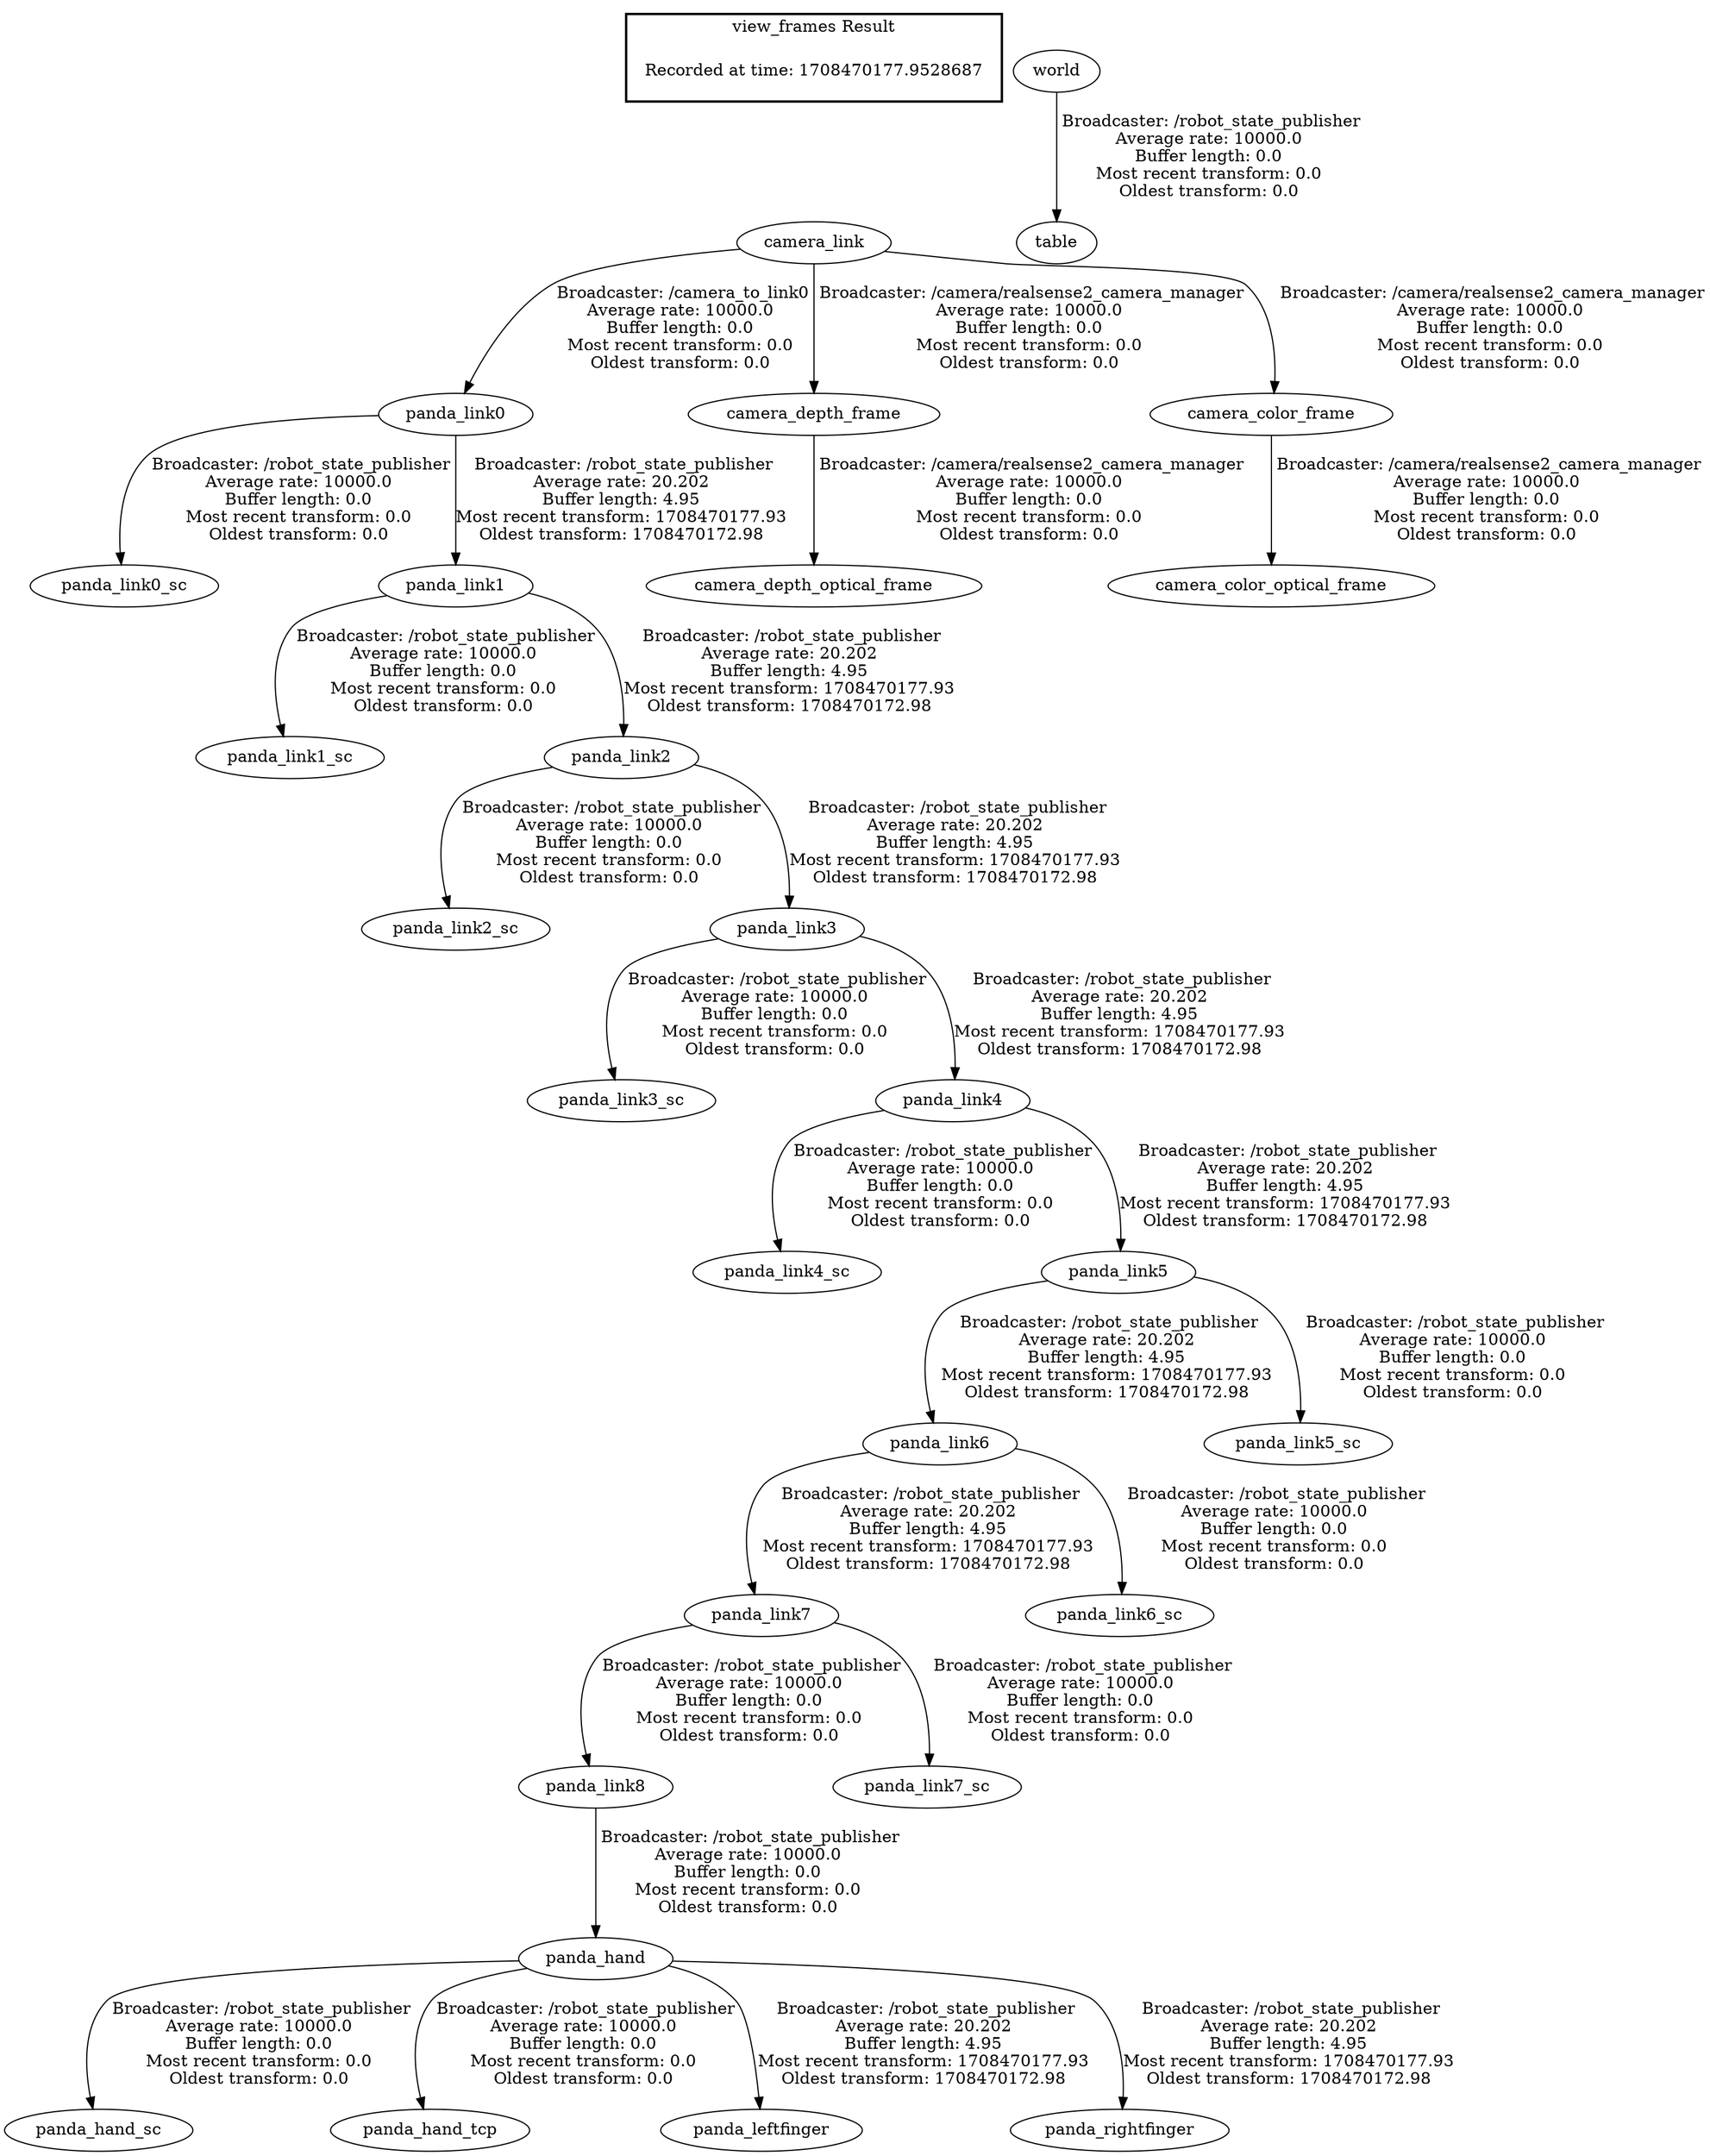 digraph G {
"panda_link8" -> "panda_hand"[label=" Broadcaster: /robot_state_publisher\nAverage rate: 10000.0\nBuffer length: 0.0\nMost recent transform: 0.0\nOldest transform: 0.0\n"];
"panda_link7" -> "panda_link8"[label=" Broadcaster: /robot_state_publisher\nAverage rate: 10000.0\nBuffer length: 0.0\nMost recent transform: 0.0\nOldest transform: 0.0\n"];
"panda_hand" -> "panda_hand_sc"[label=" Broadcaster: /robot_state_publisher\nAverage rate: 10000.0\nBuffer length: 0.0\nMost recent transform: 0.0\nOldest transform: 0.0\n"];
"panda_hand" -> "panda_hand_tcp"[label=" Broadcaster: /robot_state_publisher\nAverage rate: 10000.0\nBuffer length: 0.0\nMost recent transform: 0.0\nOldest transform: 0.0\n"];
"panda_link6" -> "panda_link7"[label=" Broadcaster: /robot_state_publisher\nAverage rate: 20.202\nBuffer length: 4.95\nMost recent transform: 1708470177.93\nOldest transform: 1708470172.98\n"];
"panda_link0" -> "panda_link0_sc"[label=" Broadcaster: /robot_state_publisher\nAverage rate: 10000.0\nBuffer length: 0.0\nMost recent transform: 0.0\nOldest transform: 0.0\n"];
"camera_link" -> "panda_link0"[label=" Broadcaster: /camera_to_link0\nAverage rate: 10000.0\nBuffer length: 0.0\nMost recent transform: 0.0\nOldest transform: 0.0\n"];
"panda_link1" -> "panda_link1_sc"[label=" Broadcaster: /robot_state_publisher\nAverage rate: 10000.0\nBuffer length: 0.0\nMost recent transform: 0.0\nOldest transform: 0.0\n"];
"panda_link0" -> "panda_link1"[label=" Broadcaster: /robot_state_publisher\nAverage rate: 20.202\nBuffer length: 4.95\nMost recent transform: 1708470177.93\nOldest transform: 1708470172.98\n"];
"panda_link2" -> "panda_link2_sc"[label=" Broadcaster: /robot_state_publisher\nAverage rate: 10000.0\nBuffer length: 0.0\nMost recent transform: 0.0\nOldest transform: 0.0\n"];
"panda_link1" -> "panda_link2"[label=" Broadcaster: /robot_state_publisher\nAverage rate: 20.202\nBuffer length: 4.95\nMost recent transform: 1708470177.93\nOldest transform: 1708470172.98\n"];
"panda_link3" -> "panda_link3_sc"[label=" Broadcaster: /robot_state_publisher\nAverage rate: 10000.0\nBuffer length: 0.0\nMost recent transform: 0.0\nOldest transform: 0.0\n"];
"panda_link2" -> "panda_link3"[label=" Broadcaster: /robot_state_publisher\nAverage rate: 20.202\nBuffer length: 4.95\nMost recent transform: 1708470177.93\nOldest transform: 1708470172.98\n"];
"panda_link4" -> "panda_link4_sc"[label=" Broadcaster: /robot_state_publisher\nAverage rate: 10000.0\nBuffer length: 0.0\nMost recent transform: 0.0\nOldest transform: 0.0\n"];
"panda_link3" -> "panda_link4"[label=" Broadcaster: /robot_state_publisher\nAverage rate: 20.202\nBuffer length: 4.95\nMost recent transform: 1708470177.93\nOldest transform: 1708470172.98\n"];
"panda_link5" -> "panda_link5_sc"[label=" Broadcaster: /robot_state_publisher\nAverage rate: 10000.0\nBuffer length: 0.0\nMost recent transform: 0.0\nOldest transform: 0.0\n"];
"panda_link4" -> "panda_link5"[label=" Broadcaster: /robot_state_publisher\nAverage rate: 20.202\nBuffer length: 4.95\nMost recent transform: 1708470177.93\nOldest transform: 1708470172.98\n"];
"panda_link6" -> "panda_link6_sc"[label=" Broadcaster: /robot_state_publisher\nAverage rate: 10000.0\nBuffer length: 0.0\nMost recent transform: 0.0\nOldest transform: 0.0\n"];
"panda_link5" -> "panda_link6"[label=" Broadcaster: /robot_state_publisher\nAverage rate: 20.202\nBuffer length: 4.95\nMost recent transform: 1708470177.93\nOldest transform: 1708470172.98\n"];
"panda_link7" -> "panda_link7_sc"[label=" Broadcaster: /robot_state_publisher\nAverage rate: 10000.0\nBuffer length: 0.0\nMost recent transform: 0.0\nOldest transform: 0.0\n"];
"world" -> "table"[label=" Broadcaster: /robot_state_publisher\nAverage rate: 10000.0\nBuffer length: 0.0\nMost recent transform: 0.0\nOldest transform: 0.0\n"];
"camera_link" -> "camera_depth_frame"[label=" Broadcaster: /camera/realsense2_camera_manager\nAverage rate: 10000.0\nBuffer length: 0.0\nMost recent transform: 0.0\nOldest transform: 0.0\n"];
"camera_depth_frame" -> "camera_depth_optical_frame"[label=" Broadcaster: /camera/realsense2_camera_manager\nAverage rate: 10000.0\nBuffer length: 0.0\nMost recent transform: 0.0\nOldest transform: 0.0\n"];
"camera_link" -> "camera_color_frame"[label=" Broadcaster: /camera/realsense2_camera_manager\nAverage rate: 10000.0\nBuffer length: 0.0\nMost recent transform: 0.0\nOldest transform: 0.0\n"];
"camera_color_frame" -> "camera_color_optical_frame"[label=" Broadcaster: /camera/realsense2_camera_manager\nAverage rate: 10000.0\nBuffer length: 0.0\nMost recent transform: 0.0\nOldest transform: 0.0\n"];
"panda_hand" -> "panda_leftfinger"[label=" Broadcaster: /robot_state_publisher\nAverage rate: 20.202\nBuffer length: 4.95\nMost recent transform: 1708470177.93\nOldest transform: 1708470172.98\n"];
"panda_hand" -> "panda_rightfinger"[label=" Broadcaster: /robot_state_publisher\nAverage rate: 20.202\nBuffer length: 4.95\nMost recent transform: 1708470177.93\nOldest transform: 1708470172.98\n"];
edge [style=invis];
 subgraph cluster_legend { style=bold; color=black; label ="view_frames Result";
"Recorded at time: 1708470177.9528687"[ shape=plaintext ] ;
}->"camera_link";
}